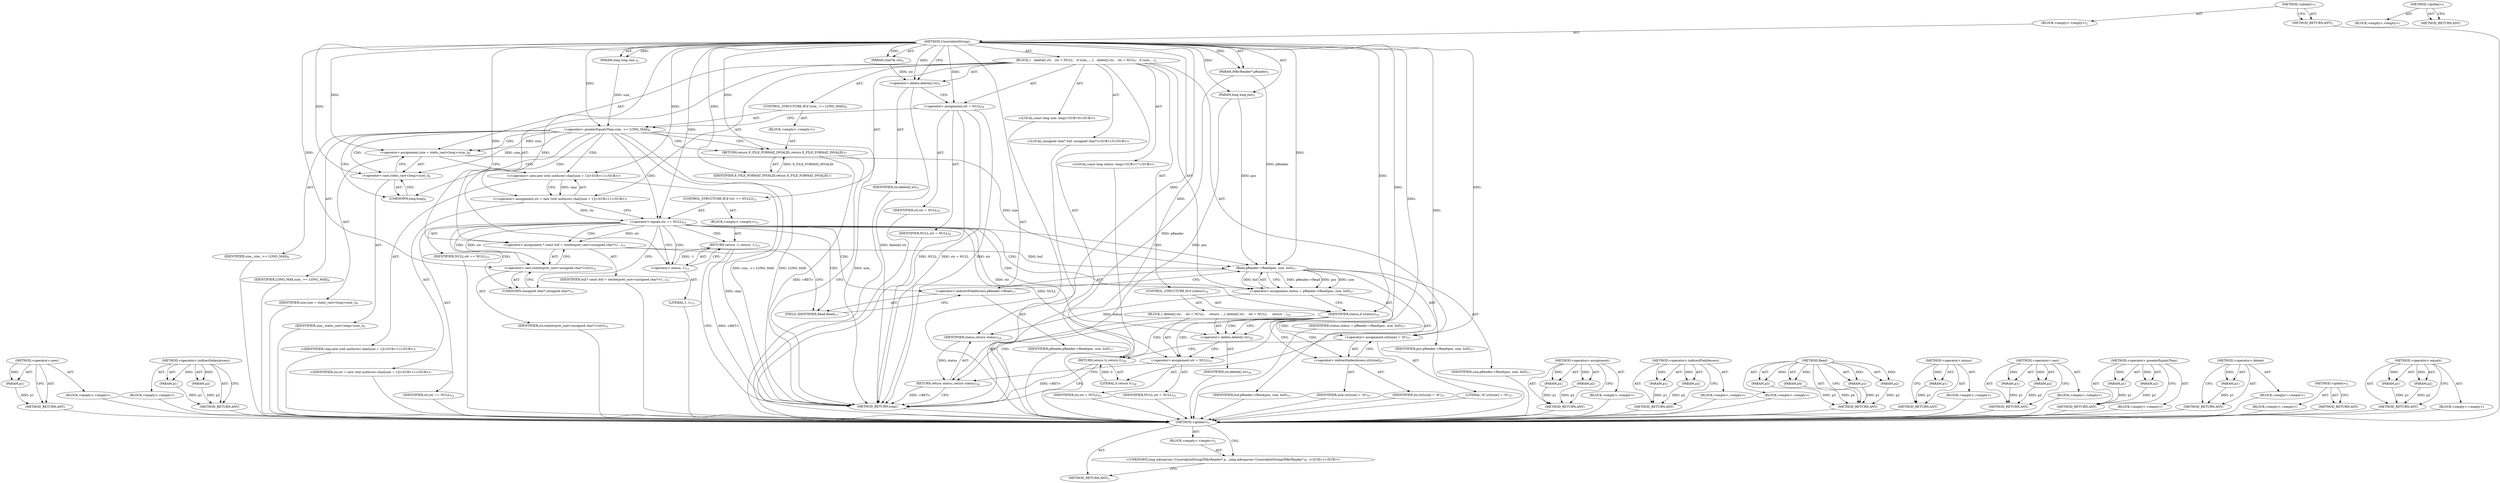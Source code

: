 digraph "&lt;global&gt;" {
vulnerable_125 [label=<(METHOD,&lt;operator&gt;.new)>];
vulnerable_126 [label=<(PARAM,p1)>];
vulnerable_127 [label=<(BLOCK,&lt;empty&gt;,&lt;empty&gt;)>];
vulnerable_128 [label=<(METHOD_RETURN,ANY)>];
vulnerable_150 [label=<(METHOD,&lt;operator&gt;.indirectIndexAccess)>];
vulnerable_151 [label=<(PARAM,p1)>];
vulnerable_152 [label=<(PARAM,p2)>];
vulnerable_153 [label=<(BLOCK,&lt;empty&gt;,&lt;empty&gt;)>];
vulnerable_154 [label=<(METHOD_RETURN,ANY)>];
vulnerable_6 [label=<(METHOD,&lt;global&gt;)<SUB>1</SUB>>];
vulnerable_7 [label=<(BLOCK,&lt;empty&gt;,&lt;empty&gt;)<SUB>1</SUB>>];
vulnerable_8 [label=<(METHOD,UnserializeString)<SUB>1</SUB>>];
vulnerable_9 [label=<(PARAM,IMkvReader* pReader)<SUB>1</SUB>>];
vulnerable_10 [label=<(PARAM,long long pos)<SUB>1</SUB>>];
vulnerable_11 [label=<(PARAM,long long size_)<SUB>2</SUB>>];
vulnerable_12 [label=<(PARAM,char*&amp; str)<SUB>2</SUB>>];
vulnerable_13 [label=<(BLOCK,{
   delete[] str;
   str = NULL;
 
  if (size_...,{
   delete[] str;
   str = NULL;
 
  if (size_...)<SUB>2</SUB>>];
vulnerable_14 [label=<(&lt;operator&gt;.delete,delete[] str)<SUB>3</SUB>>];
vulnerable_15 [label=<(IDENTIFIER,str,delete[] str)<SUB>3</SUB>>];
vulnerable_16 [label=<(&lt;operator&gt;.assignment,str = NULL)<SUB>4</SUB>>];
vulnerable_17 [label=<(IDENTIFIER,str,str = NULL)<SUB>4</SUB>>];
vulnerable_18 [label=<(IDENTIFIER,NULL,str = NULL)<SUB>4</SUB>>];
vulnerable_19 [label=<(CONTROL_STRUCTURE,IF,if (size_ &gt;= LONG_MAX))<SUB>6</SUB>>];
vulnerable_20 [label=<(&lt;operator&gt;.greaterEqualsThan,size_ &gt;= LONG_MAX)<SUB>6</SUB>>];
vulnerable_21 [label=<(IDENTIFIER,size_,size_ &gt;= LONG_MAX)<SUB>6</SUB>>];
vulnerable_22 [label=<(IDENTIFIER,LONG_MAX,size_ &gt;= LONG_MAX)<SUB>6</SUB>>];
vulnerable_23 [label=<(BLOCK,&lt;empty&gt;,&lt;empty&gt;)<SUB>7</SUB>>];
vulnerable_24 [label=<(RETURN,return E_FILE_FORMAT_INVALID;,return E_FILE_FORMAT_INVALID;)<SUB>7</SUB>>];
vulnerable_25 [label=<(IDENTIFIER,E_FILE_FORMAT_INVALID,return E_FILE_FORMAT_INVALID;)<SUB>7</SUB>>];
vulnerable_26 [label="<(LOCAL,const long size: long)<SUB>9</SUB>>"];
vulnerable_27 [label=<(&lt;operator&gt;.assignment,size = static_cast&lt;long&gt;(size_))<SUB>9</SUB>>];
vulnerable_28 [label=<(IDENTIFIER,size,size = static_cast&lt;long&gt;(size_))<SUB>9</SUB>>];
vulnerable_29 [label=<(&lt;operator&gt;.cast,static_cast&lt;long&gt;(size_))<SUB>9</SUB>>];
vulnerable_30 [label=<(UNKNOWN,long,long)<SUB>9</SUB>>];
vulnerable_31 [label=<(IDENTIFIER,size_,static_cast&lt;long&gt;(size_))<SUB>9</SUB>>];
vulnerable_32 [label="<(&lt;operator&gt;.assignment,str = new (std::nothrow) char[size + 1])<SUB>11</SUB>>"];
vulnerable_33 [label="<(IDENTIFIER,str,str = new (std::nothrow) char[size + 1])<SUB>11</SUB>>"];
vulnerable_34 [label="<(&lt;operator&gt;.new,new (std::nothrow) char[size + 1])<SUB>11</SUB>>"];
vulnerable_35 [label="<(IDENTIFIER,char,new (std::nothrow) char[size + 1])<SUB>11</SUB>>"];
vulnerable_36 [label=<(CONTROL_STRUCTURE,IF,if (str == NULL))<SUB>12</SUB>>];
vulnerable_37 [label=<(&lt;operator&gt;.equals,str == NULL)<SUB>12</SUB>>];
vulnerable_38 [label=<(IDENTIFIER,str,str == NULL)<SUB>12</SUB>>];
vulnerable_39 [label=<(IDENTIFIER,NULL,str == NULL)<SUB>12</SUB>>];
vulnerable_40 [label=<(BLOCK,&lt;empty&gt;,&lt;empty&gt;)<SUB>13</SUB>>];
vulnerable_41 [label=<(RETURN,return -1;,return -1;)<SUB>13</SUB>>];
vulnerable_42 [label=<(&lt;operator&gt;.minus,-1)<SUB>13</SUB>>];
vulnerable_43 [label=<(LITERAL,1,-1)<SUB>13</SUB>>];
vulnerable_44 [label="<(LOCAL,unsigned char* buf: unsigned char*)<SUB>15</SUB>>"];
vulnerable_45 [label=<(&lt;operator&gt;.assignment,* const buf = reinterpret_cast&lt;unsigned char*&gt;(...)<SUB>15</SUB>>];
vulnerable_46 [label=<(IDENTIFIER,buf,* const buf = reinterpret_cast&lt;unsigned char*&gt;(...)<SUB>15</SUB>>];
vulnerable_47 [label=<(&lt;operator&gt;.cast,reinterpret_cast&lt;unsigned char*&gt;(str))<SUB>15</SUB>>];
vulnerable_48 [label=<(UNKNOWN,unsigned char*,unsigned char*)<SUB>15</SUB>>];
vulnerable_49 [label=<(IDENTIFIER,str,reinterpret_cast&lt;unsigned char*&gt;(str))<SUB>15</SUB>>];
vulnerable_50 [label="<(LOCAL,const long status: long)<SUB>17</SUB>>"];
vulnerable_51 [label=<(&lt;operator&gt;.assignment,status = pReader-&gt;Read(pos, size, buf))<SUB>17</SUB>>];
vulnerable_52 [label=<(IDENTIFIER,status,status = pReader-&gt;Read(pos, size, buf))<SUB>17</SUB>>];
vulnerable_53 [label=<(Read,pReader-&gt;Read(pos, size, buf))<SUB>17</SUB>>];
vulnerable_54 [label=<(&lt;operator&gt;.indirectFieldAccess,pReader-&gt;Read)<SUB>17</SUB>>];
vulnerable_55 [label=<(IDENTIFIER,pReader,pReader-&gt;Read(pos, size, buf))<SUB>17</SUB>>];
vulnerable_56 [label=<(FIELD_IDENTIFIER,Read,Read)<SUB>17</SUB>>];
vulnerable_57 [label=<(IDENTIFIER,pos,pReader-&gt;Read(pos, size, buf))<SUB>17</SUB>>];
vulnerable_58 [label=<(IDENTIFIER,size,pReader-&gt;Read(pos, size, buf))<SUB>17</SUB>>];
vulnerable_59 [label=<(IDENTIFIER,buf,pReader-&gt;Read(pos, size, buf))<SUB>17</SUB>>];
vulnerable_60 [label=<(CONTROL_STRUCTURE,IF,if (status))<SUB>19</SUB>>];
vulnerable_61 [label=<(IDENTIFIER,status,if (status))<SUB>19</SUB>>];
vulnerable_62 [label=<(BLOCK,{
 delete[] str;
    str = NULL;


     return ...,{
 delete[] str;
    str = NULL;


     return ...)<SUB>19</SUB>>];
vulnerable_63 [label=<(&lt;operator&gt;.delete,delete[] str)<SUB>20</SUB>>];
vulnerable_64 [label=<(IDENTIFIER,str,delete[] str)<SUB>20</SUB>>];
vulnerable_65 [label=<(&lt;operator&gt;.assignment,str = NULL)<SUB>21</SUB>>];
vulnerable_66 [label=<(IDENTIFIER,str,str = NULL)<SUB>21</SUB>>];
vulnerable_67 [label=<(IDENTIFIER,NULL,str = NULL)<SUB>21</SUB>>];
vulnerable_68 [label=<(RETURN,return status;,return status;)<SUB>24</SUB>>];
vulnerable_69 [label=<(IDENTIFIER,status,return status;)<SUB>24</SUB>>];
vulnerable_70 [label=<(&lt;operator&gt;.assignment,str[size] = '\0')<SUB>27</SUB>>];
vulnerable_71 [label=<(&lt;operator&gt;.indirectIndexAccess,str[size])<SUB>27</SUB>>];
vulnerable_72 [label=<(IDENTIFIER,str,str[size] = '\0')<SUB>27</SUB>>];
vulnerable_73 [label=<(IDENTIFIER,size,str[size] = '\0')<SUB>27</SUB>>];
vulnerable_74 [label=<(LITERAL,'\0',str[size] = '\0')<SUB>27</SUB>>];
vulnerable_75 [label=<(RETURN,return 0;,return 0;)<SUB>28</SUB>>];
vulnerable_76 [label=<(LITERAL,0,return 0;)<SUB>28</SUB>>];
vulnerable_77 [label=<(METHOD_RETURN,long)<SUB>1</SUB>>];
vulnerable_79 [label=<(METHOD_RETURN,ANY)<SUB>1</SUB>>];
vulnerable_110 [label=<(METHOD,&lt;operator&gt;.assignment)>];
vulnerable_111 [label=<(PARAM,p1)>];
vulnerable_112 [label=<(PARAM,p2)>];
vulnerable_113 [label=<(BLOCK,&lt;empty&gt;,&lt;empty&gt;)>];
vulnerable_114 [label=<(METHOD_RETURN,ANY)>];
vulnerable_145 [label=<(METHOD,&lt;operator&gt;.indirectFieldAccess)>];
vulnerable_146 [label=<(PARAM,p1)>];
vulnerable_147 [label=<(PARAM,p2)>];
vulnerable_148 [label=<(BLOCK,&lt;empty&gt;,&lt;empty&gt;)>];
vulnerable_149 [label=<(METHOD_RETURN,ANY)>];
vulnerable_138 [label=<(METHOD,Read)>];
vulnerable_139 [label=<(PARAM,p1)>];
vulnerable_140 [label=<(PARAM,p2)>];
vulnerable_141 [label=<(PARAM,p3)>];
vulnerable_142 [label=<(PARAM,p4)>];
vulnerable_143 [label=<(BLOCK,&lt;empty&gt;,&lt;empty&gt;)>];
vulnerable_144 [label=<(METHOD_RETURN,ANY)>];
vulnerable_134 [label=<(METHOD,&lt;operator&gt;.minus)>];
vulnerable_135 [label=<(PARAM,p1)>];
vulnerable_136 [label=<(BLOCK,&lt;empty&gt;,&lt;empty&gt;)>];
vulnerable_137 [label=<(METHOD_RETURN,ANY)>];
vulnerable_120 [label=<(METHOD,&lt;operator&gt;.cast)>];
vulnerable_121 [label=<(PARAM,p1)>];
vulnerable_122 [label=<(PARAM,p2)>];
vulnerable_123 [label=<(BLOCK,&lt;empty&gt;,&lt;empty&gt;)>];
vulnerable_124 [label=<(METHOD_RETURN,ANY)>];
vulnerable_115 [label=<(METHOD,&lt;operator&gt;.greaterEqualsThan)>];
vulnerable_116 [label=<(PARAM,p1)>];
vulnerable_117 [label=<(PARAM,p2)>];
vulnerable_118 [label=<(BLOCK,&lt;empty&gt;,&lt;empty&gt;)>];
vulnerable_119 [label=<(METHOD_RETURN,ANY)>];
vulnerable_106 [label=<(METHOD,&lt;operator&gt;.delete)>];
vulnerable_107 [label=<(PARAM,p1)>];
vulnerable_108 [label=<(BLOCK,&lt;empty&gt;,&lt;empty&gt;)>];
vulnerable_109 [label=<(METHOD_RETURN,ANY)>];
vulnerable_100 [label=<(METHOD,&lt;global&gt;)<SUB>1</SUB>>];
vulnerable_101 [label=<(BLOCK,&lt;empty&gt;,&lt;empty&gt;)>];
vulnerable_102 [label=<(METHOD_RETURN,ANY)>];
vulnerable_129 [label=<(METHOD,&lt;operator&gt;.equals)>];
vulnerable_130 [label=<(PARAM,p1)>];
vulnerable_131 [label=<(PARAM,p2)>];
vulnerable_132 [label=<(BLOCK,&lt;empty&gt;,&lt;empty&gt;)>];
vulnerable_133 [label=<(METHOD_RETURN,ANY)>];
fixed_6 [label=<(METHOD,&lt;global&gt;)<SUB>1</SUB>>];
fixed_7 [label=<(BLOCK,&lt;empty&gt;,&lt;empty&gt;)<SUB>1</SUB>>];
fixed_8 [label="<(UNKNOWN,long mkvparser::UnserializeString(IMkvReader* p...,long mkvparser::UnserializeString(IMkvReader* p...)<SUB>1</SUB>>"];
fixed_9 [label=<(METHOD_RETURN,ANY)<SUB>1</SUB>>];
fixed_14 [label=<(METHOD,&lt;global&gt;)<SUB>1</SUB>>];
fixed_15 [label=<(BLOCK,&lt;empty&gt;,&lt;empty&gt;)>];
fixed_16 [label=<(METHOD_RETURN,ANY)>];
vulnerable_125 -> vulnerable_126  [key=0, label="AST: "];
vulnerable_125 -> vulnerable_126  [key=1, label="DDG: "];
vulnerable_125 -> vulnerable_127  [key=0, label="AST: "];
vulnerable_125 -> vulnerable_128  [key=0, label="AST: "];
vulnerable_125 -> vulnerable_128  [key=1, label="CFG: "];
vulnerable_126 -> vulnerable_128  [key=0, label="DDG: p1"];
vulnerable_127 -> fixed_6  [key=0];
vulnerable_128 -> fixed_6  [key=0];
vulnerable_150 -> vulnerable_151  [key=0, label="AST: "];
vulnerable_150 -> vulnerable_151  [key=1, label="DDG: "];
vulnerable_150 -> vulnerable_153  [key=0, label="AST: "];
vulnerable_150 -> vulnerable_152  [key=0, label="AST: "];
vulnerable_150 -> vulnerable_152  [key=1, label="DDG: "];
vulnerable_150 -> vulnerable_154  [key=0, label="AST: "];
vulnerable_150 -> vulnerable_154  [key=1, label="CFG: "];
vulnerable_151 -> vulnerable_154  [key=0, label="DDG: p1"];
vulnerable_152 -> vulnerable_154  [key=0, label="DDG: p2"];
vulnerable_153 -> fixed_6  [key=0];
vulnerable_154 -> fixed_6  [key=0];
vulnerable_6 -> vulnerable_7  [key=0, label="AST: "];
vulnerable_6 -> vulnerable_79  [key=0, label="AST: "];
vulnerable_6 -> vulnerable_79  [key=1, label="CFG: "];
vulnerable_7 -> vulnerable_8  [key=0, label="AST: "];
vulnerable_8 -> vulnerable_9  [key=0, label="AST: "];
vulnerable_8 -> vulnerable_9  [key=1, label="DDG: "];
vulnerable_8 -> vulnerable_10  [key=0, label="AST: "];
vulnerable_8 -> vulnerable_10  [key=1, label="DDG: "];
vulnerable_8 -> vulnerable_11  [key=0, label="AST: "];
vulnerable_8 -> vulnerable_11  [key=1, label="DDG: "];
vulnerable_8 -> vulnerable_12  [key=0, label="AST: "];
vulnerable_8 -> vulnerable_12  [key=1, label="DDG: "];
vulnerable_8 -> vulnerable_13  [key=0, label="AST: "];
vulnerable_8 -> vulnerable_77  [key=0, label="AST: "];
vulnerable_8 -> vulnerable_14  [key=0, label="CFG: "];
vulnerable_8 -> vulnerable_14  [key=1, label="DDG: "];
vulnerable_8 -> vulnerable_16  [key=0, label="DDG: "];
vulnerable_8 -> vulnerable_27  [key=0, label="DDG: "];
vulnerable_8 -> vulnerable_45  [key=0, label="DDG: "];
vulnerable_8 -> vulnerable_70  [key=0, label="DDG: "];
vulnerable_8 -> vulnerable_75  [key=0, label="DDG: "];
vulnerable_8 -> vulnerable_61  [key=0, label="DDG: "];
vulnerable_8 -> vulnerable_76  [key=0, label="DDG: "];
vulnerable_8 -> vulnerable_20  [key=0, label="DDG: "];
vulnerable_8 -> vulnerable_24  [key=0, label="DDG: "];
vulnerable_8 -> vulnerable_29  [key=0, label="DDG: "];
vulnerable_8 -> vulnerable_34  [key=0, label="DDG: "];
vulnerable_8 -> vulnerable_37  [key=0, label="DDG: "];
vulnerable_8 -> vulnerable_47  [key=0, label="DDG: "];
vulnerable_8 -> vulnerable_53  [key=0, label="DDG: "];
vulnerable_8 -> vulnerable_65  [key=0, label="DDG: "];
vulnerable_8 -> vulnerable_25  [key=0, label="DDG: "];
vulnerable_8 -> vulnerable_63  [key=0, label="DDG: "];
vulnerable_8 -> vulnerable_69  [key=0, label="DDG: "];
vulnerable_8 -> vulnerable_42  [key=0, label="DDG: "];
vulnerable_9 -> vulnerable_77  [key=0, label="DDG: pReader"];
vulnerable_9 -> vulnerable_53  [key=0, label="DDG: pReader"];
vulnerable_10 -> vulnerable_77  [key=0, label="DDG: pos"];
vulnerable_10 -> vulnerable_53  [key=0, label="DDG: pos"];
vulnerable_11 -> vulnerable_20  [key=0, label="DDG: size_"];
vulnerable_12 -> vulnerable_14  [key=0, label="DDG: str"];
vulnerable_13 -> vulnerable_14  [key=0, label="AST: "];
vulnerable_13 -> vulnerable_16  [key=0, label="AST: "];
vulnerable_13 -> vulnerable_19  [key=0, label="AST: "];
vulnerable_13 -> vulnerable_26  [key=0, label="AST: "];
vulnerable_13 -> vulnerable_27  [key=0, label="AST: "];
vulnerable_13 -> vulnerable_32  [key=0, label="AST: "];
vulnerable_13 -> vulnerable_36  [key=0, label="AST: "];
vulnerable_13 -> vulnerable_44  [key=0, label="AST: "];
vulnerable_13 -> vulnerable_45  [key=0, label="AST: "];
vulnerable_13 -> vulnerable_50  [key=0, label="AST: "];
vulnerable_13 -> vulnerable_51  [key=0, label="AST: "];
vulnerable_13 -> vulnerable_60  [key=0, label="AST: "];
vulnerable_13 -> vulnerable_70  [key=0, label="AST: "];
vulnerable_13 -> vulnerable_75  [key=0, label="AST: "];
vulnerable_14 -> vulnerable_15  [key=0, label="AST: "];
vulnerable_14 -> vulnerable_16  [key=0, label="CFG: "];
vulnerable_14 -> vulnerable_77  [key=0, label="DDG: delete[] str"];
vulnerable_15 -> fixed_6  [key=0];
vulnerable_16 -> vulnerable_17  [key=0, label="AST: "];
vulnerable_16 -> vulnerable_18  [key=0, label="AST: "];
vulnerable_16 -> vulnerable_20  [key=0, label="CFG: "];
vulnerable_16 -> vulnerable_77  [key=0, label="DDG: str"];
vulnerable_16 -> vulnerable_77  [key=1, label="DDG: NULL"];
vulnerable_16 -> vulnerable_77  [key=2, label="DDG: str = NULL"];
vulnerable_17 -> fixed_6  [key=0];
vulnerable_18 -> fixed_6  [key=0];
vulnerable_19 -> vulnerable_20  [key=0, label="AST: "];
vulnerable_19 -> vulnerable_23  [key=0, label="AST: "];
vulnerable_20 -> vulnerable_21  [key=0, label="AST: "];
vulnerable_20 -> vulnerable_22  [key=0, label="AST: "];
vulnerable_20 -> vulnerable_24  [key=0, label="CFG: "];
vulnerable_20 -> vulnerable_24  [key=1, label="CDG: "];
vulnerable_20 -> vulnerable_30  [key=0, label="CFG: "];
vulnerable_20 -> vulnerable_30  [key=1, label="CDG: "];
vulnerable_20 -> vulnerable_77  [key=0, label="DDG: size_"];
vulnerable_20 -> vulnerable_77  [key=1, label="DDG: size_ &gt;= LONG_MAX"];
vulnerable_20 -> vulnerable_77  [key=2, label="DDG: LONG_MAX"];
vulnerable_20 -> vulnerable_27  [key=0, label="DDG: size_"];
vulnerable_20 -> vulnerable_27  [key=1, label="CDG: "];
vulnerable_20 -> vulnerable_29  [key=0, label="DDG: size_"];
vulnerable_20 -> vulnerable_29  [key=1, label="CDG: "];
vulnerable_20 -> vulnerable_34  [key=0, label="CDG: "];
vulnerable_20 -> vulnerable_32  [key=0, label="CDG: "];
vulnerable_20 -> vulnerable_37  [key=0, label="CDG: "];
vulnerable_21 -> fixed_6  [key=0];
vulnerable_22 -> fixed_6  [key=0];
vulnerable_23 -> vulnerable_24  [key=0, label="AST: "];
vulnerable_24 -> vulnerable_25  [key=0, label="AST: "];
vulnerable_24 -> vulnerable_77  [key=0, label="CFG: "];
vulnerable_24 -> vulnerable_77  [key=1, label="DDG: &lt;RET&gt;"];
vulnerable_25 -> vulnerable_24  [key=0, label="DDG: E_FILE_FORMAT_INVALID"];
vulnerable_26 -> fixed_6  [key=0];
vulnerable_27 -> vulnerable_28  [key=0, label="AST: "];
vulnerable_27 -> vulnerable_29  [key=0, label="AST: "];
vulnerable_27 -> vulnerable_34  [key=0, label="CFG: "];
vulnerable_27 -> vulnerable_53  [key=0, label="DDG: size"];
vulnerable_28 -> fixed_6  [key=0];
vulnerable_29 -> vulnerable_30  [key=0, label="AST: "];
vulnerable_29 -> vulnerable_31  [key=0, label="AST: "];
vulnerable_29 -> vulnerable_27  [key=0, label="CFG: "];
vulnerable_30 -> vulnerable_29  [key=0, label="CFG: "];
vulnerable_31 -> fixed_6  [key=0];
vulnerable_32 -> vulnerable_33  [key=0, label="AST: "];
vulnerable_32 -> vulnerable_34  [key=0, label="AST: "];
vulnerable_32 -> vulnerable_37  [key=0, label="CFG: "];
vulnerable_32 -> vulnerable_37  [key=1, label="DDG: str"];
vulnerable_33 -> fixed_6  [key=0];
vulnerable_34 -> vulnerable_35  [key=0, label="AST: "];
vulnerable_34 -> vulnerable_32  [key=0, label="CFG: "];
vulnerable_34 -> vulnerable_32  [key=1, label="DDG: char"];
vulnerable_34 -> vulnerable_77  [key=0, label="DDG: char"];
vulnerable_35 -> fixed_6  [key=0];
vulnerable_36 -> vulnerable_37  [key=0, label="AST: "];
vulnerable_36 -> vulnerable_40  [key=0, label="AST: "];
vulnerable_37 -> vulnerable_38  [key=0, label="AST: "];
vulnerable_37 -> vulnerable_39  [key=0, label="AST: "];
vulnerable_37 -> vulnerable_42  [key=0, label="CFG: "];
vulnerable_37 -> vulnerable_42  [key=1, label="CDG: "];
vulnerable_37 -> vulnerable_48  [key=0, label="CFG: "];
vulnerable_37 -> vulnerable_48  [key=1, label="CDG: "];
vulnerable_37 -> vulnerable_45  [key=0, label="DDG: str"];
vulnerable_37 -> vulnerable_45  [key=1, label="CDG: "];
vulnerable_37 -> vulnerable_47  [key=0, label="DDG: str"];
vulnerable_37 -> vulnerable_47  [key=1, label="CDG: "];
vulnerable_37 -> vulnerable_65  [key=0, label="DDG: NULL"];
vulnerable_37 -> vulnerable_63  [key=0, label="DDG: str"];
vulnerable_37 -> vulnerable_61  [key=0, label="CDG: "];
vulnerable_37 -> vulnerable_51  [key=0, label="CDG: "];
vulnerable_37 -> vulnerable_53  [key=0, label="CDG: "];
vulnerable_37 -> vulnerable_56  [key=0, label="CDG: "];
vulnerable_37 -> vulnerable_41  [key=0, label="CDG: "];
vulnerable_37 -> vulnerable_54  [key=0, label="CDG: "];
vulnerable_38 -> fixed_6  [key=0];
vulnerable_39 -> fixed_6  [key=0];
vulnerable_40 -> vulnerable_41  [key=0, label="AST: "];
vulnerable_41 -> vulnerable_42  [key=0, label="AST: "];
vulnerable_41 -> vulnerable_77  [key=0, label="CFG: "];
vulnerable_41 -> vulnerable_77  [key=1, label="DDG: &lt;RET&gt;"];
vulnerable_42 -> vulnerable_43  [key=0, label="AST: "];
vulnerable_42 -> vulnerable_41  [key=0, label="CFG: "];
vulnerable_42 -> vulnerable_41  [key=1, label="DDG: -1"];
vulnerable_43 -> fixed_6  [key=0];
vulnerable_44 -> fixed_6  [key=0];
vulnerable_45 -> vulnerable_46  [key=0, label="AST: "];
vulnerable_45 -> vulnerable_47  [key=0, label="AST: "];
vulnerable_45 -> vulnerable_56  [key=0, label="CFG: "];
vulnerable_45 -> vulnerable_53  [key=0, label="DDG: buf"];
vulnerable_46 -> fixed_6  [key=0];
vulnerable_47 -> vulnerable_48  [key=0, label="AST: "];
vulnerable_47 -> vulnerable_49  [key=0, label="AST: "];
vulnerable_47 -> vulnerable_45  [key=0, label="CFG: "];
vulnerable_48 -> vulnerable_47  [key=0, label="CFG: "];
vulnerable_49 -> fixed_6  [key=0];
vulnerable_50 -> fixed_6  [key=0];
vulnerable_51 -> vulnerable_52  [key=0, label="AST: "];
vulnerable_51 -> vulnerable_53  [key=0, label="AST: "];
vulnerable_51 -> vulnerable_61  [key=0, label="CFG: "];
vulnerable_51 -> vulnerable_69  [key=0, label="DDG: status"];
vulnerable_52 -> fixed_6  [key=0];
vulnerable_53 -> vulnerable_54  [key=0, label="AST: "];
vulnerable_53 -> vulnerable_57  [key=0, label="AST: "];
vulnerable_53 -> vulnerable_58  [key=0, label="AST: "];
vulnerable_53 -> vulnerable_59  [key=0, label="AST: "];
vulnerable_53 -> vulnerable_51  [key=0, label="CFG: "];
vulnerable_53 -> vulnerable_51  [key=1, label="DDG: pReader-&gt;Read"];
vulnerable_53 -> vulnerable_51  [key=2, label="DDG: pos"];
vulnerable_53 -> vulnerable_51  [key=3, label="DDG: size"];
vulnerable_53 -> vulnerable_51  [key=4, label="DDG: buf"];
vulnerable_54 -> vulnerable_55  [key=0, label="AST: "];
vulnerable_54 -> vulnerable_56  [key=0, label="AST: "];
vulnerable_54 -> vulnerable_53  [key=0, label="CFG: "];
vulnerable_55 -> fixed_6  [key=0];
vulnerable_56 -> vulnerable_54  [key=0, label="CFG: "];
vulnerable_57 -> fixed_6  [key=0];
vulnerable_58 -> fixed_6  [key=0];
vulnerable_59 -> fixed_6  [key=0];
vulnerable_60 -> vulnerable_61  [key=0, label="AST: "];
vulnerable_60 -> vulnerable_62  [key=0, label="AST: "];
vulnerable_61 -> vulnerable_63  [key=0, label="CFG: "];
vulnerable_61 -> vulnerable_63  [key=1, label="CDG: "];
vulnerable_61 -> vulnerable_71  [key=0, label="CFG: "];
vulnerable_61 -> vulnerable_71  [key=1, label="CDG: "];
vulnerable_61 -> vulnerable_68  [key=0, label="CDG: "];
vulnerable_61 -> vulnerable_75  [key=0, label="CDG: "];
vulnerable_61 -> vulnerable_70  [key=0, label="CDG: "];
vulnerable_61 -> vulnerable_65  [key=0, label="CDG: "];
vulnerable_62 -> vulnerable_63  [key=0, label="AST: "];
vulnerable_62 -> vulnerable_65  [key=0, label="AST: "];
vulnerable_62 -> vulnerable_68  [key=0, label="AST: "];
vulnerable_63 -> vulnerable_64  [key=0, label="AST: "];
vulnerable_63 -> vulnerable_65  [key=0, label="CFG: "];
vulnerable_64 -> fixed_6  [key=0];
vulnerable_65 -> vulnerable_66  [key=0, label="AST: "];
vulnerable_65 -> vulnerable_67  [key=0, label="AST: "];
vulnerable_65 -> vulnerable_68  [key=0, label="CFG: "];
vulnerable_66 -> fixed_6  [key=0];
vulnerable_67 -> fixed_6  [key=0];
vulnerable_68 -> vulnerable_69  [key=0, label="AST: "];
vulnerable_68 -> vulnerable_77  [key=0, label="CFG: "];
vulnerable_68 -> vulnerable_77  [key=1, label="DDG: &lt;RET&gt;"];
vulnerable_69 -> vulnerable_68  [key=0, label="DDG: status"];
vulnerable_70 -> vulnerable_71  [key=0, label="AST: "];
vulnerable_70 -> vulnerable_74  [key=0, label="AST: "];
vulnerable_70 -> vulnerable_75  [key=0, label="CFG: "];
vulnerable_71 -> vulnerable_72  [key=0, label="AST: "];
vulnerable_71 -> vulnerable_73  [key=0, label="AST: "];
vulnerable_71 -> vulnerable_70  [key=0, label="CFG: "];
vulnerable_72 -> fixed_6  [key=0];
vulnerable_73 -> fixed_6  [key=0];
vulnerable_74 -> fixed_6  [key=0];
vulnerable_75 -> vulnerable_76  [key=0, label="AST: "];
vulnerable_75 -> vulnerable_77  [key=0, label="CFG: "];
vulnerable_75 -> vulnerable_77  [key=1, label="DDG: &lt;RET&gt;"];
vulnerable_76 -> vulnerable_75  [key=0, label="DDG: 0"];
vulnerable_77 -> fixed_6  [key=0];
vulnerable_79 -> fixed_6  [key=0];
vulnerable_110 -> vulnerable_111  [key=0, label="AST: "];
vulnerable_110 -> vulnerable_111  [key=1, label="DDG: "];
vulnerable_110 -> vulnerable_113  [key=0, label="AST: "];
vulnerable_110 -> vulnerable_112  [key=0, label="AST: "];
vulnerable_110 -> vulnerable_112  [key=1, label="DDG: "];
vulnerable_110 -> vulnerable_114  [key=0, label="AST: "];
vulnerable_110 -> vulnerable_114  [key=1, label="CFG: "];
vulnerable_111 -> vulnerable_114  [key=0, label="DDG: p1"];
vulnerable_112 -> vulnerable_114  [key=0, label="DDG: p2"];
vulnerable_113 -> fixed_6  [key=0];
vulnerable_114 -> fixed_6  [key=0];
vulnerable_145 -> vulnerable_146  [key=0, label="AST: "];
vulnerable_145 -> vulnerable_146  [key=1, label="DDG: "];
vulnerable_145 -> vulnerable_148  [key=0, label="AST: "];
vulnerable_145 -> vulnerable_147  [key=0, label="AST: "];
vulnerable_145 -> vulnerable_147  [key=1, label="DDG: "];
vulnerable_145 -> vulnerable_149  [key=0, label="AST: "];
vulnerable_145 -> vulnerable_149  [key=1, label="CFG: "];
vulnerable_146 -> vulnerable_149  [key=0, label="DDG: p1"];
vulnerable_147 -> vulnerable_149  [key=0, label="DDG: p2"];
vulnerable_148 -> fixed_6  [key=0];
vulnerable_149 -> fixed_6  [key=0];
vulnerable_138 -> vulnerable_139  [key=0, label="AST: "];
vulnerable_138 -> vulnerable_139  [key=1, label="DDG: "];
vulnerable_138 -> vulnerable_143  [key=0, label="AST: "];
vulnerable_138 -> vulnerable_140  [key=0, label="AST: "];
vulnerable_138 -> vulnerable_140  [key=1, label="DDG: "];
vulnerable_138 -> vulnerable_144  [key=0, label="AST: "];
vulnerable_138 -> vulnerable_144  [key=1, label="CFG: "];
vulnerable_138 -> vulnerable_141  [key=0, label="AST: "];
vulnerable_138 -> vulnerable_141  [key=1, label="DDG: "];
vulnerable_138 -> vulnerable_142  [key=0, label="AST: "];
vulnerable_138 -> vulnerable_142  [key=1, label="DDG: "];
vulnerable_139 -> vulnerable_144  [key=0, label="DDG: p1"];
vulnerable_140 -> vulnerable_144  [key=0, label="DDG: p2"];
vulnerable_141 -> vulnerable_144  [key=0, label="DDG: p3"];
vulnerable_142 -> vulnerable_144  [key=0, label="DDG: p4"];
vulnerable_143 -> fixed_6  [key=0];
vulnerable_144 -> fixed_6  [key=0];
vulnerable_134 -> vulnerable_135  [key=0, label="AST: "];
vulnerable_134 -> vulnerable_135  [key=1, label="DDG: "];
vulnerable_134 -> vulnerable_136  [key=0, label="AST: "];
vulnerable_134 -> vulnerable_137  [key=0, label="AST: "];
vulnerable_134 -> vulnerable_137  [key=1, label="CFG: "];
vulnerable_135 -> vulnerable_137  [key=0, label="DDG: p1"];
vulnerable_136 -> fixed_6  [key=0];
vulnerable_137 -> fixed_6  [key=0];
vulnerable_120 -> vulnerable_121  [key=0, label="AST: "];
vulnerable_120 -> vulnerable_121  [key=1, label="DDG: "];
vulnerable_120 -> vulnerable_123  [key=0, label="AST: "];
vulnerable_120 -> vulnerable_122  [key=0, label="AST: "];
vulnerable_120 -> vulnerable_122  [key=1, label="DDG: "];
vulnerable_120 -> vulnerable_124  [key=0, label="AST: "];
vulnerable_120 -> vulnerable_124  [key=1, label="CFG: "];
vulnerable_121 -> vulnerable_124  [key=0, label="DDG: p1"];
vulnerable_122 -> vulnerable_124  [key=0, label="DDG: p2"];
vulnerable_123 -> fixed_6  [key=0];
vulnerable_124 -> fixed_6  [key=0];
vulnerable_115 -> vulnerable_116  [key=0, label="AST: "];
vulnerable_115 -> vulnerable_116  [key=1, label="DDG: "];
vulnerable_115 -> vulnerable_118  [key=0, label="AST: "];
vulnerable_115 -> vulnerable_117  [key=0, label="AST: "];
vulnerable_115 -> vulnerable_117  [key=1, label="DDG: "];
vulnerable_115 -> vulnerable_119  [key=0, label="AST: "];
vulnerable_115 -> vulnerable_119  [key=1, label="CFG: "];
vulnerable_116 -> vulnerable_119  [key=0, label="DDG: p1"];
vulnerable_117 -> vulnerable_119  [key=0, label="DDG: p2"];
vulnerable_118 -> fixed_6  [key=0];
vulnerable_119 -> fixed_6  [key=0];
vulnerable_106 -> vulnerable_107  [key=0, label="AST: "];
vulnerable_106 -> vulnerable_107  [key=1, label="DDG: "];
vulnerable_106 -> vulnerable_108  [key=0, label="AST: "];
vulnerable_106 -> vulnerable_109  [key=0, label="AST: "];
vulnerable_106 -> vulnerable_109  [key=1, label="CFG: "];
vulnerable_107 -> vulnerable_109  [key=0, label="DDG: p1"];
vulnerable_108 -> fixed_6  [key=0];
vulnerable_109 -> fixed_6  [key=0];
vulnerable_100 -> vulnerable_101  [key=0, label="AST: "];
vulnerable_100 -> vulnerable_102  [key=0, label="AST: "];
vulnerable_100 -> vulnerable_102  [key=1, label="CFG: "];
vulnerable_101 -> fixed_6  [key=0];
vulnerable_102 -> fixed_6  [key=0];
vulnerable_129 -> vulnerable_130  [key=0, label="AST: "];
vulnerable_129 -> vulnerable_130  [key=1, label="DDG: "];
vulnerable_129 -> vulnerable_132  [key=0, label="AST: "];
vulnerable_129 -> vulnerable_131  [key=0, label="AST: "];
vulnerable_129 -> vulnerable_131  [key=1, label="DDG: "];
vulnerable_129 -> vulnerable_133  [key=0, label="AST: "];
vulnerable_129 -> vulnerable_133  [key=1, label="CFG: "];
vulnerable_130 -> vulnerable_133  [key=0, label="DDG: p1"];
vulnerable_131 -> vulnerable_133  [key=0, label="DDG: p2"];
vulnerable_132 -> fixed_6  [key=0];
vulnerable_133 -> fixed_6  [key=0];
fixed_6 -> fixed_7  [key=0, label="AST: "];
fixed_6 -> fixed_9  [key=0, label="AST: "];
fixed_6 -> fixed_8  [key=0, label="CFG: "];
fixed_7 -> fixed_8  [key=0, label="AST: "];
fixed_8 -> fixed_9  [key=0, label="CFG: "];
fixed_14 -> fixed_15  [key=0, label="AST: "];
fixed_14 -> fixed_16  [key=0, label="AST: "];
fixed_14 -> fixed_16  [key=1, label="CFG: "];
}
